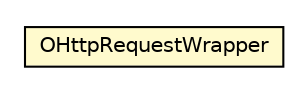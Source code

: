 #!/usr/local/bin/dot
#
# Class diagram 
# Generated by UMLGraph version R5_6-24-gf6e263 (http://www.umlgraph.org/)
#

digraph G {
	edge [fontname="Helvetica",fontsize=10,labelfontname="Helvetica",labelfontsize=10];
	node [fontname="Helvetica",fontsize=10,shape=plaintext];
	nodesep=0.25;
	ranksep=0.5;
	// com.orientechnologies.orient.server.network.protocol.http.OHttpRequestWrapper
	c3855432 [label=<<table title="com.orientechnologies.orient.server.network.protocol.http.OHttpRequestWrapper" border="0" cellborder="1" cellspacing="0" cellpadding="2" port="p" bgcolor="lemonChiffon" href="./OHttpRequestWrapper.html">
		<tr><td><table border="0" cellspacing="0" cellpadding="1">
<tr><td align="center" balign="center"> OHttpRequestWrapper </td></tr>
		</table></td></tr>
		</table>>, URL="./OHttpRequestWrapper.html", fontname="Helvetica", fontcolor="black", fontsize=10.0];
}

